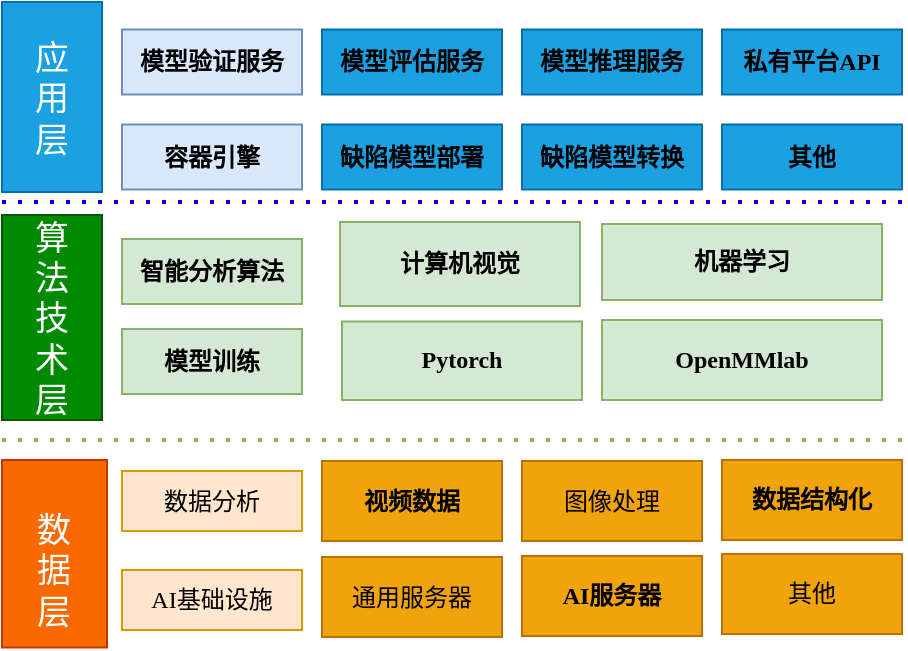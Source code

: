 <mxfile version="20.2.3" type="github">
  <diagram id="LE4c7SaQOkgi2_fTezmZ" name="Page-1">
    <mxGraphModel dx="454" dy="264" grid="1" gridSize="10" guides="1" tooltips="1" connect="1" arrows="1" fold="1" page="1" pageScale="1" pageWidth="827" pageHeight="1169" math="0" shadow="0">
      <root>
        <mxCell id="0" />
        <mxCell id="1" parent="0" />
        <mxCell id="enxGzovfLy_JIHNYhwGa-10" value="数据分析" style="rounded=0;whiteSpace=wrap;html=1;fillColor=#ffe6cc;strokeColor=#d79b00;fontFamily=Times New Roman;" parent="1" vertex="1">
          <mxGeometry x="210" y="545.5" width="90" height="30" as="geometry" />
        </mxCell>
        <mxCell id="enxGzovfLy_JIHNYhwGa-11" value="" style="rounded=0;whiteSpace=wrap;html=1;rotation=-90;fillColor=#fa6800;fontColor=#000000;strokeColor=#C73500;fontFamily=Times New Roman;" parent="1" vertex="1">
          <mxGeometry x="129.38" y="560.63" width="93.75" height="52.5" as="geometry" />
        </mxCell>
        <mxCell id="enxGzovfLy_JIHNYhwGa-14" value="" style="rounded=0;whiteSpace=wrap;html=1;rotation=90;fillColor=#1ba1e2;fontColor=#ffffff;strokeColor=#006EAF;fontFamily=Times New Roman;" parent="1" vertex="1">
          <mxGeometry x="127.5" y="333.5" width="95" height="50" as="geometry" />
        </mxCell>
        <mxCell id="enxGzovfLy_JIHNYhwGa-15" value="&lt;font color=&quot;#ffffff&quot;&gt;应用层&lt;/font&gt;" style="text;html=1;strokeColor=none;fillColor=none;align=center;verticalAlign=middle;whiteSpace=wrap;rounded=0;fontSize=17;fontColor=#3333FF;fontFamily=Times New Roman;" parent="1" vertex="1">
          <mxGeometry x="165" y="324.75" width="20" height="70" as="geometry" />
        </mxCell>
        <mxCell id="enxGzovfLy_JIHNYhwGa-17" value="" style="rounded=0;whiteSpace=wrap;html=1;rotation=90;fillColor=#008a00;fontColor=#ffffff;strokeColor=#005700;fontFamily=Times New Roman;" parent="1" vertex="1">
          <mxGeometry x="123.75" y="443.75" width="102.5" height="50" as="geometry" />
        </mxCell>
        <mxCell id="enxGzovfLy_JIHNYhwGa-18" value="&lt;span style=&quot;color: rgb(255, 255, 255);&quot;&gt;算法技术层&lt;/span&gt;" style="text;html=1;strokeColor=none;fillColor=none;align=center;verticalAlign=middle;whiteSpace=wrap;rounded=0;fontSize=17;fontColor=#3333FF;fontFamily=Times New Roman;" parent="1" vertex="1">
          <mxGeometry x="165" y="430" width="20" height="80" as="geometry" />
        </mxCell>
        <mxCell id="enxGzovfLy_JIHNYhwGa-19" value="&lt;font color=&quot;#ffffff&quot;&gt;数据层&lt;/font&gt;" style="text;html=1;strokeColor=none;fillColor=none;align=center;verticalAlign=middle;whiteSpace=wrap;rounded=0;fontSize=17;fontColor=#3333FF;fontFamily=Times New Roman;" parent="1" vertex="1">
          <mxGeometry x="166.25" y="562.5" width="20" height="67.5" as="geometry" />
        </mxCell>
        <mxCell id="enxGzovfLy_JIHNYhwGa-20" value="" style="endArrow=none;dashed=1;html=1;dashPattern=1 3;strokeWidth=2;rounded=0;fontSize=17;fontColor=#FFFFFF;fillColor=#d5e8d4;strokeColor=#82b366;fontFamily=Times New Roman;" parent="1" edge="1">
          <mxGeometry width="50" height="50" relative="1" as="geometry">
            <mxPoint x="150" y="530" as="sourcePoint" />
            <mxPoint x="600" y="530" as="targetPoint" />
            <Array as="points">
              <mxPoint x="370" y="530" />
            </Array>
          </mxGeometry>
        </mxCell>
        <mxCell id="enxGzovfLy_JIHNYhwGa-21" value="" style="endArrow=none;dashed=1;html=1;dashPattern=1 3;strokeWidth=2;rounded=0;fontSize=17;fontColor=#FFFFFF;fillColor=#d5e8d4;strokeColor=#0000FF;fontFamily=Times New Roman;" parent="1" edge="1">
          <mxGeometry width="50" height="50" relative="1" as="geometry">
            <mxPoint x="150" y="411" as="sourcePoint" />
            <mxPoint x="600" y="411" as="targetPoint" />
          </mxGeometry>
        </mxCell>
        <mxCell id="enxGzovfLy_JIHNYhwGa-34" value="计算机视觉" style="rounded=0;whiteSpace=wrap;html=1;fillColor=#d5e8d4;strokeColor=#82b366;fontStyle=1;fontFamily=Times New Roman;" parent="1" vertex="1">
          <mxGeometry x="319" y="421" width="120" height="42" as="geometry" />
        </mxCell>
        <mxCell id="enxGzovfLy_JIHNYhwGa-35" value="&lt;b&gt;Pytorch&lt;/b&gt;" style="rounded=0;whiteSpace=wrap;html=1;fillColor=#d5e8d4;strokeColor=#82b366;fontFamily=Times New Roman;" parent="1" vertex="1">
          <mxGeometry x="320" y="470.75" width="120" height="39.25" as="geometry" />
        </mxCell>
        <mxCell id="enxGzovfLy_JIHNYhwGa-40" value="&lt;b&gt;机器学习&lt;/b&gt;" style="rounded=0;whiteSpace=wrap;html=1;fillColor=#d5e8d4;strokeColor=#82b366;fontFamily=Times New Roman;" parent="1" vertex="1">
          <mxGeometry x="450" y="422" width="140" height="38" as="geometry" />
        </mxCell>
        <mxCell id="enxGzovfLy_JIHNYhwGa-41" value="&lt;b&gt;OpenMMlab&lt;/b&gt;" style="rounded=0;whiteSpace=wrap;html=1;fillColor=#d5e8d4;strokeColor=#82b366;fontFamily=Times New Roman;" parent="1" vertex="1">
          <mxGeometry x="450" y="470" width="140" height="40" as="geometry" />
        </mxCell>
        <mxCell id="enxGzovfLy_JIHNYhwGa-43" value="视频数据" style="rounded=0;whiteSpace=wrap;html=1;fillColor=#f0a30a;strokeColor=#BD7000;fontColor=#000000;fontStyle=1;fontFamily=Times New Roman;" parent="1" vertex="1">
          <mxGeometry x="310" y="540.5" width="90" height="40" as="geometry" />
        </mxCell>
        <mxCell id="enxGzovfLy_JIHNYhwGa-44" value="通用服务器" style="rounded=0;whiteSpace=wrap;html=1;fillColor=#f0a30a;strokeColor=#BD7000;fontColor=#000000;fontFamily=Times New Roman;" parent="1" vertex="1">
          <mxGeometry x="310" y="588.5" width="90" height="40" as="geometry" />
        </mxCell>
        <mxCell id="enxGzovfLy_JIHNYhwGa-46" value="图像处理" style="rounded=0;whiteSpace=wrap;html=1;fillColor=#f0a30a;strokeColor=#BD7000;fontColor=#000000;fontFamily=Times New Roman;" parent="1" vertex="1">
          <mxGeometry x="410" y="540.5" width="90" height="40" as="geometry" />
        </mxCell>
        <mxCell id="enxGzovfLy_JIHNYhwGa-47" value="&lt;b&gt;AI服务器&lt;/b&gt;" style="rounded=0;whiteSpace=wrap;html=1;fillColor=#f0a30a;strokeColor=#BD7000;fontColor=#000000;fontFamily=Times New Roman;" parent="1" vertex="1">
          <mxGeometry x="410" y="588" width="90" height="40" as="geometry" />
        </mxCell>
        <mxCell id="enxGzovfLy_JIHNYhwGa-49" value="&lt;b&gt;数据结构化&lt;/b&gt;" style="rounded=0;whiteSpace=wrap;html=1;fillColor=#f0a30a;strokeColor=#BD7000;fontColor=#000000;fontFamily=Times New Roman;" parent="1" vertex="1">
          <mxGeometry x="510" y="540" width="90" height="40" as="geometry" />
        </mxCell>
        <mxCell id="enxGzovfLy_JIHNYhwGa-50" value="其他" style="rounded=0;whiteSpace=wrap;html=1;fillColor=#f0a30a;strokeColor=#BD7000;fontColor=#000000;fontFamily=Times New Roman;" parent="1" vertex="1">
          <mxGeometry x="510" y="587" width="90" height="40" as="geometry" />
        </mxCell>
        <mxCell id="enxGzovfLy_JIHNYhwGa-53" value="AI基础设施" style="rounded=0;whiteSpace=wrap;html=1;fillColor=#ffe6cc;strokeColor=#d79b00;fontFamily=Times New Roman;" parent="1" vertex="1">
          <mxGeometry x="210" y="595" width="90" height="30" as="geometry" />
        </mxCell>
        <mxCell id="enxGzovfLy_JIHNYhwGa-55" value="&lt;b&gt;模型训练&lt;/b&gt;" style="rounded=0;whiteSpace=wrap;html=1;fillColor=#d5e8d4;strokeColor=#82b366;fontFamily=Times New Roman;" parent="1" vertex="1">
          <mxGeometry x="210" y="474.5" width="90" height="32.5" as="geometry" />
        </mxCell>
        <mxCell id="enxGzovfLy_JIHNYhwGa-56" value="&lt;b&gt;智能分析算法&lt;/b&gt;" style="rounded=0;whiteSpace=wrap;html=1;fillColor=#d5e8d4;strokeColor=#82b366;fontFamily=Times New Roman;" parent="1" vertex="1">
          <mxGeometry x="210" y="429.5" width="90" height="32.5" as="geometry" />
        </mxCell>
        <mxCell id="BBXqaFTru5XH4FBb02SN-1" value="&lt;font color=&quot;#000000&quot;&gt;&lt;b&gt;模型验证服务&lt;/b&gt;&lt;/font&gt;" style="rounded=0;whiteSpace=wrap;html=1;fillColor=#dae8fc;strokeColor=#6c8ebf;fontFamily=Times New Roman;" parent="1" vertex="1">
          <mxGeometry x="210" y="324.75" width="90" height="32.5" as="geometry" />
        </mxCell>
        <mxCell id="BBXqaFTru5XH4FBb02SN-2" value="&lt;b style=&quot;color: rgb(0, 0, 0);&quot;&gt;缺陷模型部署&lt;/b&gt;" style="rounded=0;whiteSpace=wrap;html=1;fillColor=#1ba1e2;strokeColor=#006EAF;fontColor=#ffffff;fontFamily=Times New Roman;" parent="1" vertex="1">
          <mxGeometry x="310" y="372.25" width="90" height="32.5" as="geometry" />
        </mxCell>
        <mxCell id="BBXqaFTru5XH4FBb02SN-3" style="edgeStyle=orthogonalEdgeStyle;rounded=0;orthogonalLoop=1;jettySize=auto;html=1;exitX=0.5;exitY=1;exitDx=0;exitDy=0;" parent="1" source="BBXqaFTru5XH4FBb02SN-1" target="BBXqaFTru5XH4FBb02SN-1" edge="1">
          <mxGeometry relative="1" as="geometry" />
        </mxCell>
        <mxCell id="BBXqaFTru5XH4FBb02SN-5" value="&lt;font color=&quot;#000000&quot;&gt;&lt;b&gt;容器引擎&lt;/b&gt;&lt;/font&gt;" style="rounded=0;whiteSpace=wrap;html=1;fillColor=#dae8fc;strokeColor=#6c8ebf;fontFamily=Times New Roman;" parent="1" vertex="1">
          <mxGeometry x="210" y="372.25" width="90" height="32.5" as="geometry" />
        </mxCell>
        <mxCell id="BBXqaFTru5XH4FBb02SN-6" value="&lt;b style=&quot;color: rgb(0, 0, 0);&quot;&gt;缺陷模型转换&lt;/b&gt;" style="rounded=0;whiteSpace=wrap;html=1;fillColor=#1ba1e2;strokeColor=#006EAF;fontColor=#ffffff;fontFamily=Times New Roman;" parent="1" vertex="1">
          <mxGeometry x="410" y="372.25" width="90" height="32.5" as="geometry" />
        </mxCell>
        <mxCell id="BBXqaFTru5XH4FBb02SN-7" value="&lt;font color=&quot;#000000&quot;&gt;&lt;b&gt;模型评估服务&lt;/b&gt;&lt;/font&gt;" style="rounded=0;whiteSpace=wrap;html=1;fillColor=#1ba1e2;strokeColor=#006EAF;fontColor=#ffffff;fontFamily=Times New Roman;" parent="1" vertex="1">
          <mxGeometry x="310" y="324.75" width="90" height="32.5" as="geometry" />
        </mxCell>
        <mxCell id="BBXqaFTru5XH4FBb02SN-8" value="&lt;font color=&quot;#000000&quot;&gt;&lt;b&gt;模型推理服务&lt;/b&gt;&lt;/font&gt;" style="rounded=0;whiteSpace=wrap;html=1;fillColor=#1ba1e2;strokeColor=#006EAF;fontColor=#ffffff;fontFamily=Times New Roman;" parent="1" vertex="1">
          <mxGeometry x="410" y="324.75" width="90" height="32.5" as="geometry" />
        </mxCell>
        <mxCell id="BBXqaFTru5XH4FBb02SN-9" value="&lt;font color=&quot;#000000&quot;&gt;&lt;b&gt;私有平台API&lt;/b&gt;&lt;/font&gt;" style="rounded=0;whiteSpace=wrap;html=1;fillColor=#1ba1e2;strokeColor=#006EAF;fontColor=#ffffff;fontFamily=Times New Roman;" parent="1" vertex="1">
          <mxGeometry x="510" y="324.75" width="90" height="32.5" as="geometry" />
        </mxCell>
        <mxCell id="BBXqaFTru5XH4FBb02SN-10" value="&lt;font color=&quot;#000000&quot;&gt;&lt;b&gt;其他&lt;/b&gt;&lt;/font&gt;" style="rounded=0;whiteSpace=wrap;html=1;fillColor=#1ba1e2;strokeColor=#006EAF;fontColor=#ffffff;fontFamily=Times New Roman;" parent="1" vertex="1">
          <mxGeometry x="510" y="372.25" width="90" height="32.5" as="geometry" />
        </mxCell>
      </root>
    </mxGraphModel>
  </diagram>
</mxfile>

